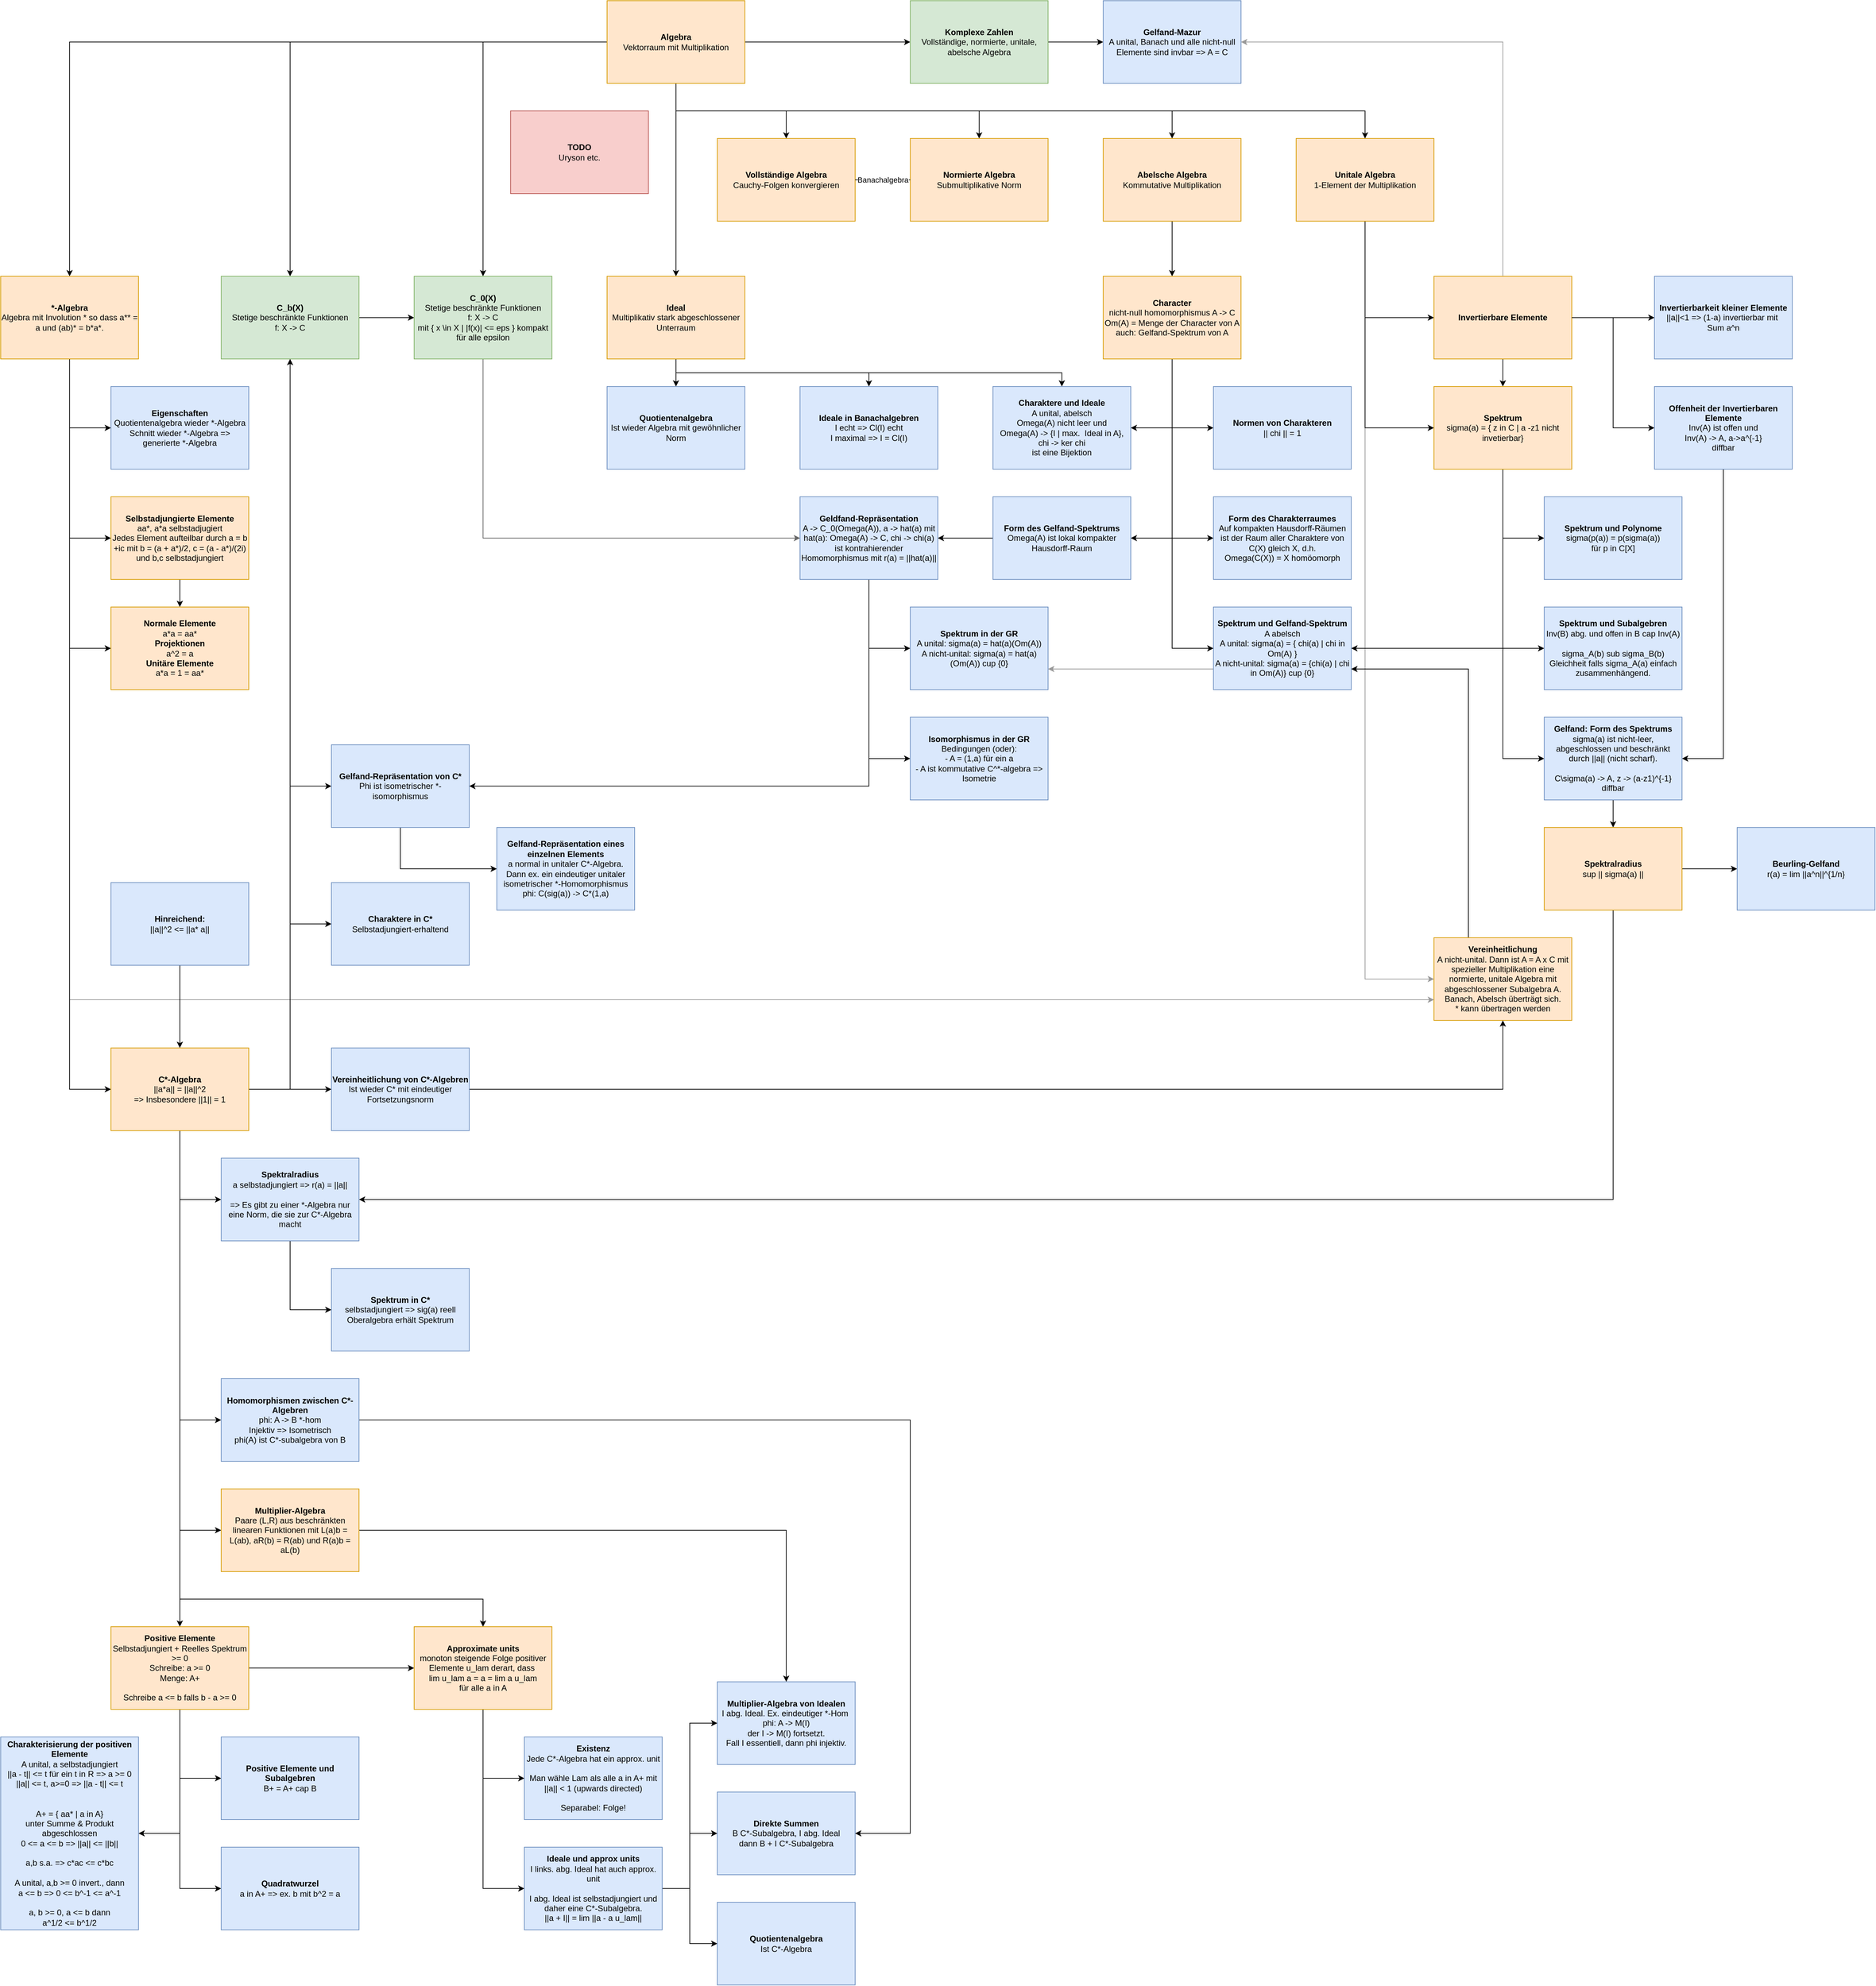 <mxfile>
    <diagram name="Page-1" id="dF9zNiTmWV5NtSTJ6i_N">
        <mxGraphModel dx="2807" dy="1353" grid="1" gridSize="10" guides="1" tooltips="1" connect="1" arrows="1" fold="1" page="1" pageScale="1" pageWidth="827" pageHeight="1169" math="0" shadow="0">
            <root>
                <mxCell id="0"/>
                <mxCell id="1" parent="0"/>
                <mxCell id="5iDYhahTG-n2GmT-U_uV-81" style="edgeStyle=orthogonalEdgeStyle;rounded=0;orthogonalLoop=1;jettySize=auto;html=1;exitX=0.5;exitY=1;exitDx=0;exitDy=0;entryX=0;entryY=0.5;entryDx=0;entryDy=0;strokeColor=#999999;" parent="1" source="5iDYhahTG-n2GmT-U_uV-4" target="5iDYhahTG-n2GmT-U_uV-80" edge="1">
                    <mxGeometry relative="1" as="geometry"/>
                </mxCell>
                <mxCell id="5iDYhahTG-n2GmT-U_uV-39" style="edgeStyle=orthogonalEdgeStyle;rounded=0;orthogonalLoop=1;jettySize=auto;html=1;exitX=0.5;exitY=0;exitDx=0;exitDy=0;entryX=1;entryY=0.5;entryDx=0;entryDy=0;strokeColor=#999999;" parent="1" source="5iDYhahTG-n2GmT-U_uV-19" target="5iDYhahTG-n2GmT-U_uV-37" edge="1">
                    <mxGeometry relative="1" as="geometry"/>
                </mxCell>
                <mxCell id="5iDYhahTG-n2GmT-U_uV-7" style="edgeStyle=orthogonalEdgeStyle;rounded=0;orthogonalLoop=1;jettySize=auto;html=1;exitX=0.5;exitY=1;exitDx=0;exitDy=0;entryX=0.5;entryY=0;entryDx=0;entryDy=0;" parent="1" source="5iDYhahTG-n2GmT-U_uV-2" target="5iDYhahTG-n2GmT-U_uV-6" edge="1">
                    <mxGeometry relative="1" as="geometry"/>
                </mxCell>
                <mxCell id="5iDYhahTG-n2GmT-U_uV-8" style="edgeStyle=orthogonalEdgeStyle;rounded=0;orthogonalLoop=1;jettySize=auto;html=1;exitX=0.5;exitY=1;exitDx=0;exitDy=0;entryX=0.5;entryY=0;entryDx=0;entryDy=0;" parent="1" source="5iDYhahTG-n2GmT-U_uV-2" target="5iDYhahTG-n2GmT-U_uV-3" edge="1">
                    <mxGeometry relative="1" as="geometry"/>
                </mxCell>
                <mxCell id="5iDYhahTG-n2GmT-U_uV-9" style="edgeStyle=orthogonalEdgeStyle;rounded=0;orthogonalLoop=1;jettySize=auto;html=1;exitX=0.5;exitY=1;exitDx=0;exitDy=0;entryX=0.5;entryY=0;entryDx=0;entryDy=0;" parent="1" source="5iDYhahTG-n2GmT-U_uV-2" target="5iDYhahTG-n2GmT-U_uV-4" edge="1">
                    <mxGeometry relative="1" as="geometry"/>
                </mxCell>
                <mxCell id="5iDYhahTG-n2GmT-U_uV-10" style="edgeStyle=orthogonalEdgeStyle;rounded=0;orthogonalLoop=1;jettySize=auto;html=1;exitX=0.5;exitY=1;exitDx=0;exitDy=0;entryX=0.5;entryY=0;entryDx=0;entryDy=0;" parent="1" source="5iDYhahTG-n2GmT-U_uV-2" target="5iDYhahTG-n2GmT-U_uV-5" edge="1">
                    <mxGeometry relative="1" as="geometry"/>
                </mxCell>
                <mxCell id="5iDYhahTG-n2GmT-U_uV-16" style="edgeStyle=orthogonalEdgeStyle;rounded=0;orthogonalLoop=1;jettySize=auto;html=1;exitX=0.5;exitY=1;exitDx=0;exitDy=0;entryX=0.5;entryY=0;entryDx=0;entryDy=0;" parent="1" source="5iDYhahTG-n2GmT-U_uV-2" target="5iDYhahTG-n2GmT-U_uV-15" edge="1">
                    <mxGeometry relative="1" as="geometry"/>
                </mxCell>
                <mxCell id="5iDYhahTG-n2GmT-U_uV-36" style="edgeStyle=orthogonalEdgeStyle;rounded=0;orthogonalLoop=1;jettySize=auto;html=1;exitX=1;exitY=0.5;exitDx=0;exitDy=0;entryX=0;entryY=0.5;entryDx=0;entryDy=0;" parent="1" source="5iDYhahTG-n2GmT-U_uV-2" target="5iDYhahTG-n2GmT-U_uV-35" edge="1">
                    <mxGeometry relative="1" as="geometry"/>
                </mxCell>
                <mxCell id="5iDYhahTG-n2GmT-U_uV-46" style="edgeStyle=orthogonalEdgeStyle;rounded=0;orthogonalLoop=1;jettySize=auto;html=1;exitX=0;exitY=0.5;exitDx=0;exitDy=0;entryX=0.5;entryY=0;entryDx=0;entryDy=0;" parent="1" source="5iDYhahTG-n2GmT-U_uV-2" target="5iDYhahTG-n2GmT-U_uV-49" edge="1">
                    <mxGeometry relative="1" as="geometry">
                        <mxPoint x="-100" y="520" as="targetPoint"/>
                    </mxGeometry>
                </mxCell>
                <mxCell id="5iDYhahTG-n2GmT-U_uV-48" style="edgeStyle=orthogonalEdgeStyle;rounded=0;orthogonalLoop=1;jettySize=auto;html=1;exitX=0;exitY=0.5;exitDx=0;exitDy=0;entryX=0.5;entryY=0;entryDx=0;entryDy=0;" parent="1" source="5iDYhahTG-n2GmT-U_uV-2" target="5iDYhahTG-n2GmT-U_uV-47" edge="1">
                    <mxGeometry relative="1" as="geometry"/>
                </mxCell>
                <mxCell id="29DH_wFcI-IRwRgDiUtB-2" style="edgeStyle=orthogonalEdgeStyle;rounded=0;orthogonalLoop=1;jettySize=auto;html=1;exitX=0;exitY=0.5;exitDx=0;exitDy=0;entryX=0.5;entryY=0;entryDx=0;entryDy=0;" parent="1" source="5iDYhahTG-n2GmT-U_uV-2" target="29DH_wFcI-IRwRgDiUtB-1" edge="1">
                    <mxGeometry relative="1" as="geometry"/>
                </mxCell>
                <mxCell id="5iDYhahTG-n2GmT-U_uV-2" value="&lt;b&gt;Algebra&lt;br&gt;&lt;/b&gt;Vektorraum mit Multiplikation" style="rounded=0;whiteSpace=wrap;html=1;fillColor=#ffe6cc;strokeColor=#d79b00;" parent="1" vertex="1">
                    <mxGeometry x="80" y="120" width="200" height="120" as="geometry"/>
                </mxCell>
                <mxCell id="5iDYhahTG-n2GmT-U_uV-3" value="&lt;b&gt;Normierte Algebra&lt;br&gt;&lt;/b&gt;Submultiplikative Norm" style="rounded=0;whiteSpace=wrap;html=1;fillColor=#ffe6cc;strokeColor=#d79b00;" parent="1" vertex="1">
                    <mxGeometry x="520" y="320" width="200" height="120" as="geometry"/>
                </mxCell>
                <mxCell id="5iDYhahTG-n2GmT-U_uV-20" style="edgeStyle=orthogonalEdgeStyle;rounded=0;orthogonalLoop=1;jettySize=auto;html=1;exitX=0.5;exitY=1;exitDx=0;exitDy=0;entryX=0;entryY=0.5;entryDx=0;entryDy=0;" parent="1" source="5iDYhahTG-n2GmT-U_uV-4" target="5iDYhahTG-n2GmT-U_uV-19" edge="1">
                    <mxGeometry relative="1" as="geometry"/>
                </mxCell>
                <mxCell id="5iDYhahTG-n2GmT-U_uV-23" style="edgeStyle=orthogonalEdgeStyle;rounded=0;orthogonalLoop=1;jettySize=auto;html=1;exitX=0.5;exitY=1;exitDx=0;exitDy=0;entryX=0;entryY=0.5;entryDx=0;entryDy=0;" parent="1" source="5iDYhahTG-n2GmT-U_uV-4" target="5iDYhahTG-n2GmT-U_uV-21" edge="1">
                    <mxGeometry relative="1" as="geometry"/>
                </mxCell>
                <mxCell id="5iDYhahTG-n2GmT-U_uV-4" value="&lt;b&gt;Unitale Algebra&lt;br&gt;&lt;/b&gt;1-Element der Multiplikation" style="rounded=0;whiteSpace=wrap;html=1;fillColor=#ffe6cc;strokeColor=#d79b00;" parent="1" vertex="1">
                    <mxGeometry x="1080" y="320" width="200" height="120" as="geometry"/>
                </mxCell>
                <mxCell id="5iDYhahTG-n2GmT-U_uV-55" style="edgeStyle=orthogonalEdgeStyle;rounded=0;orthogonalLoop=1;jettySize=auto;html=1;exitX=0.5;exitY=1;exitDx=0;exitDy=0;entryX=0.5;entryY=0;entryDx=0;entryDy=0;" parent="1" source="5iDYhahTG-n2GmT-U_uV-5" target="5iDYhahTG-n2GmT-U_uV-54" edge="1">
                    <mxGeometry relative="1" as="geometry"/>
                </mxCell>
                <mxCell id="5iDYhahTG-n2GmT-U_uV-5" value="&lt;b&gt;Abelsche Algebra&lt;br&gt;&lt;/b&gt;Kommutative Multiplikation" style="rounded=0;whiteSpace=wrap;html=1;fillColor=#ffe6cc;strokeColor=#d79b00;" parent="1" vertex="1">
                    <mxGeometry x="800" y="320" width="200" height="120" as="geometry"/>
                </mxCell>
                <mxCell id="5iDYhahTG-n2GmT-U_uV-6" value="&lt;b&gt;Vollständige Algebra&lt;br&gt;&lt;/b&gt;Cauchy-Folgen konvergieren" style="rounded=0;whiteSpace=wrap;html=1;fillColor=#ffe6cc;strokeColor=#d79b00;" parent="1" vertex="1">
                    <mxGeometry x="240" y="320" width="200" height="120" as="geometry"/>
                </mxCell>
                <mxCell id="5iDYhahTG-n2GmT-U_uV-12" value="" style="endArrow=none;html=1;rounded=0;exitX=1;exitY=0.5;exitDx=0;exitDy=0;entryX=0;entryY=0.5;entryDx=0;entryDy=0;" parent="1" source="5iDYhahTG-n2GmT-U_uV-6" target="5iDYhahTG-n2GmT-U_uV-3" edge="1">
                    <mxGeometry width="50" height="50" relative="1" as="geometry">
                        <mxPoint x="480" y="400" as="sourcePoint"/>
                        <mxPoint x="530" y="350" as="targetPoint"/>
                    </mxGeometry>
                </mxCell>
                <mxCell id="5iDYhahTG-n2GmT-U_uV-13" value="Banachalgebra" style="edgeLabel;html=1;align=center;verticalAlign=middle;resizable=0;points=[];" parent="5iDYhahTG-n2GmT-U_uV-12" vertex="1" connectable="0">
                    <mxGeometry x="0.35" y="-1" relative="1" as="geometry">
                        <mxPoint x="-14" y="-1" as="offset"/>
                    </mxGeometry>
                </mxCell>
                <mxCell id="5iDYhahTG-n2GmT-U_uV-87" style="edgeStyle=orthogonalEdgeStyle;rounded=0;orthogonalLoop=1;jettySize=auto;html=1;exitX=0.5;exitY=1;exitDx=0;exitDy=0;entryX=0.5;entryY=0;entryDx=0;entryDy=0;" parent="1" source="5iDYhahTG-n2GmT-U_uV-15" target="5iDYhahTG-n2GmT-U_uV-17" edge="1">
                    <mxGeometry relative="1" as="geometry"/>
                </mxCell>
                <mxCell id="5iDYhahTG-n2GmT-U_uV-88" style="edgeStyle=orthogonalEdgeStyle;rounded=0;orthogonalLoop=1;jettySize=auto;html=1;exitX=0.5;exitY=1;exitDx=0;exitDy=0;entryX=0.5;entryY=0;entryDx=0;entryDy=0;" parent="1" source="5iDYhahTG-n2GmT-U_uV-15" target="5iDYhahTG-n2GmT-U_uV-51" edge="1">
                    <mxGeometry relative="1" as="geometry"/>
                </mxCell>
                <mxCell id="5iDYhahTG-n2GmT-U_uV-89" style="edgeStyle=orthogonalEdgeStyle;rounded=0;orthogonalLoop=1;jettySize=auto;html=1;exitX=0.5;exitY=1;exitDx=0;exitDy=0;entryX=0.5;entryY=0;entryDx=0;entryDy=0;" parent="1" source="5iDYhahTG-n2GmT-U_uV-15" target="5iDYhahTG-n2GmT-U_uV-58" edge="1">
                    <mxGeometry relative="1" as="geometry"/>
                </mxCell>
                <mxCell id="5iDYhahTG-n2GmT-U_uV-15" value="&lt;b&gt;Ideal&lt;br&gt;&lt;/b&gt;Multiplikativ stark abgeschlossener Unterraum" style="rounded=0;whiteSpace=wrap;html=1;fillColor=#ffe6cc;strokeColor=#d79b00;" parent="1" vertex="1">
                    <mxGeometry x="80" y="520" width="200" height="120" as="geometry"/>
                </mxCell>
                <mxCell id="5iDYhahTG-n2GmT-U_uV-17" value="&lt;b&gt;Quotientenalgebra&lt;br&gt;&lt;/b&gt;Ist wieder Algebra mit gewöhnlicher Norm" style="rounded=0;whiteSpace=wrap;html=1;fillColor=#dae8fc;strokeColor=#6c8ebf;" parent="1" vertex="1">
                    <mxGeometry x="80" y="680" width="200" height="120" as="geometry"/>
                </mxCell>
                <mxCell id="5iDYhahTG-n2GmT-U_uV-22" style="edgeStyle=orthogonalEdgeStyle;rounded=0;orthogonalLoop=1;jettySize=auto;html=1;exitX=0.5;exitY=1;exitDx=0;exitDy=0;entryX=0.5;entryY=0;entryDx=0;entryDy=0;" parent="1" source="5iDYhahTG-n2GmT-U_uV-19" target="5iDYhahTG-n2GmT-U_uV-21" edge="1">
                    <mxGeometry relative="1" as="geometry"/>
                </mxCell>
                <mxCell id="5iDYhahTG-n2GmT-U_uV-19" value="&lt;b&gt;Invertierbare Elemente&lt;/b&gt;" style="rounded=0;whiteSpace=wrap;html=1;fillColor=#ffe6cc;strokeColor=#d79b00;" parent="1" vertex="1">
                    <mxGeometry x="1280" y="520" width="200" height="120" as="geometry"/>
                </mxCell>
                <mxCell id="5iDYhahTG-n2GmT-U_uV-25" style="edgeStyle=orthogonalEdgeStyle;rounded=0;orthogonalLoop=1;jettySize=auto;html=1;exitX=0.5;exitY=1;exitDx=0;exitDy=0;entryX=0;entryY=0.5;entryDx=0;entryDy=0;" parent="1" source="5iDYhahTG-n2GmT-U_uV-21" target="5iDYhahTG-n2GmT-U_uV-24" edge="1">
                    <mxGeometry relative="1" as="geometry"/>
                </mxCell>
                <mxCell id="5iDYhahTG-n2GmT-U_uV-27" style="edgeStyle=orthogonalEdgeStyle;rounded=0;orthogonalLoop=1;jettySize=auto;html=1;exitX=1;exitY=0.5;exitDx=0;exitDy=0;entryX=0;entryY=0.5;entryDx=0;entryDy=0;" parent="1" source="5iDYhahTG-n2GmT-U_uV-19" target="5iDYhahTG-n2GmT-U_uV-26" edge="1">
                    <mxGeometry relative="1" as="geometry"/>
                </mxCell>
                <mxCell id="5iDYhahTG-n2GmT-U_uV-29" style="edgeStyle=orthogonalEdgeStyle;rounded=0;orthogonalLoop=1;jettySize=auto;html=1;exitX=1;exitY=0.5;exitDx=0;exitDy=0;entryX=0;entryY=0.5;entryDx=0;entryDy=0;" parent="1" source="5iDYhahTG-n2GmT-U_uV-19" target="5iDYhahTG-n2GmT-U_uV-28" edge="1">
                    <mxGeometry relative="1" as="geometry"/>
                </mxCell>
                <mxCell id="5iDYhahTG-n2GmT-U_uV-31" style="edgeStyle=orthogonalEdgeStyle;rounded=0;orthogonalLoop=1;jettySize=auto;html=1;exitX=0.5;exitY=1;exitDx=0;exitDy=0;entryX=0;entryY=0.5;entryDx=0;entryDy=0;" parent="1" source="5iDYhahTG-n2GmT-U_uV-21" target="5iDYhahTG-n2GmT-U_uV-30" edge="1">
                    <mxGeometry relative="1" as="geometry"/>
                </mxCell>
                <mxCell id="5iDYhahTG-n2GmT-U_uV-43" style="edgeStyle=orthogonalEdgeStyle;rounded=0;orthogonalLoop=1;jettySize=auto;html=1;exitX=0.5;exitY=1;exitDx=0;exitDy=0;entryX=0;entryY=0.5;entryDx=0;entryDy=0;" parent="1" source="5iDYhahTG-n2GmT-U_uV-21" target="5iDYhahTG-n2GmT-U_uV-42" edge="1">
                    <mxGeometry relative="1" as="geometry"/>
                </mxCell>
                <mxCell id="5iDYhahTG-n2GmT-U_uV-77" style="edgeStyle=orthogonalEdgeStyle;rounded=0;orthogonalLoop=1;jettySize=auto;html=1;exitX=0.5;exitY=1;exitDx=0;exitDy=0;entryX=1;entryY=0.5;entryDx=0;entryDy=0;" parent="1" source="5iDYhahTG-n2GmT-U_uV-21" target="5iDYhahTG-n2GmT-U_uV-65" edge="1">
                    <mxGeometry relative="1" as="geometry"/>
                </mxCell>
                <mxCell id="5iDYhahTG-n2GmT-U_uV-21" value="&lt;b&gt;Spektrum&lt;br&gt;&lt;/b&gt;sigma(a) = { z in C | a -z1 nicht invetierbar}" style="rounded=0;whiteSpace=wrap;html=1;fillColor=#ffe6cc;strokeColor=#d79b00;" parent="1" vertex="1">
                    <mxGeometry x="1280" y="680" width="200" height="120" as="geometry"/>
                </mxCell>
                <mxCell id="5iDYhahTG-n2GmT-U_uV-24" value="&lt;b&gt;Spektrum und Polynome&lt;br&gt;&lt;/b&gt;sigma(p(a)) = p(sigma(a))&lt;br&gt;für p in C[X]" style="rounded=0;whiteSpace=wrap;html=1;fillColor=#dae8fc;strokeColor=#6c8ebf;" parent="1" vertex="1">
                    <mxGeometry x="1440" y="840" width="200" height="120" as="geometry"/>
                </mxCell>
                <mxCell id="5iDYhahTG-n2GmT-U_uV-26" value="&lt;b&gt;Invertierbarkeit kleiner Elemente&lt;br&gt;&lt;/b&gt;||a||&amp;lt;1 =&amp;gt; (1-a) invertierbar mit&amp;nbsp;&lt;br&gt;Sum a^n" style="rounded=0;whiteSpace=wrap;html=1;fillColor=#dae8fc;strokeColor=#6c8ebf;" parent="1" vertex="1">
                    <mxGeometry x="1600" y="520" width="200" height="120" as="geometry"/>
                </mxCell>
                <mxCell id="5iDYhahTG-n2GmT-U_uV-32" style="edgeStyle=orthogonalEdgeStyle;rounded=0;orthogonalLoop=1;jettySize=auto;html=1;exitX=0.5;exitY=1;exitDx=0;exitDy=0;entryX=1;entryY=0.5;entryDx=0;entryDy=0;" parent="1" source="5iDYhahTG-n2GmT-U_uV-28" target="5iDYhahTG-n2GmT-U_uV-30" edge="1">
                    <mxGeometry relative="1" as="geometry"/>
                </mxCell>
                <mxCell id="5iDYhahTG-n2GmT-U_uV-28" value="&lt;b&gt;Offenheit der Invertierbaren Elemente&lt;br&gt;&lt;/b&gt;Inv(A) ist offen und &lt;br&gt;Inv(A) -&amp;gt; A, a-&amp;gt;a^{-1}&lt;br&gt;diffbar" style="rounded=0;whiteSpace=wrap;html=1;fillColor=#dae8fc;strokeColor=#6c8ebf;" parent="1" vertex="1">
                    <mxGeometry x="1600" y="680" width="200" height="120" as="geometry"/>
                </mxCell>
                <mxCell id="5iDYhahTG-n2GmT-U_uV-34" style="edgeStyle=orthogonalEdgeStyle;rounded=0;orthogonalLoop=1;jettySize=auto;html=1;exitX=0.5;exitY=1;exitDx=0;exitDy=0;entryX=0.5;entryY=0;entryDx=0;entryDy=0;" parent="1" source="5iDYhahTG-n2GmT-U_uV-30" target="5iDYhahTG-n2GmT-U_uV-33" edge="1">
                    <mxGeometry relative="1" as="geometry"/>
                </mxCell>
                <mxCell id="5iDYhahTG-n2GmT-U_uV-30" value="&lt;b&gt;Gelfand: Form des Spektrums&lt;br&gt;&lt;/b&gt;sigma(a) ist nicht-leer, abgeschlossen und beschränkt durch ||a|| (nicht scharf).&lt;br&gt;&lt;br&gt;C\sigma(a) -&amp;gt; A, z -&amp;gt; (a-z1)^{-1} diffbar" style="rounded=0;whiteSpace=wrap;html=1;fillColor=#dae8fc;strokeColor=#6c8ebf;" parent="1" vertex="1">
                    <mxGeometry x="1440" y="1160" width="200" height="120" as="geometry"/>
                </mxCell>
                <mxCell id="5iDYhahTG-n2GmT-U_uV-79" style="edgeStyle=orthogonalEdgeStyle;rounded=0;orthogonalLoop=1;jettySize=auto;html=1;exitX=1;exitY=0.5;exitDx=0;exitDy=0;entryX=0;entryY=0.5;entryDx=0;entryDy=0;" parent="1" source="5iDYhahTG-n2GmT-U_uV-33" target="5iDYhahTG-n2GmT-U_uV-40" edge="1">
                    <mxGeometry relative="1" as="geometry"/>
                </mxCell>
                <mxCell id="29DH_wFcI-IRwRgDiUtB-14" style="edgeStyle=orthogonalEdgeStyle;rounded=0;orthogonalLoop=1;jettySize=auto;html=1;exitX=0.5;exitY=1;exitDx=0;exitDy=0;entryX=1;entryY=0.5;entryDx=0;entryDy=0;" parent="1" source="5iDYhahTG-n2GmT-U_uV-33" target="29DH_wFcI-IRwRgDiUtB-15" edge="1">
                    <mxGeometry relative="1" as="geometry">
                        <mxPoint x="-160" y="1400" as="targetPoint"/>
                    </mxGeometry>
                </mxCell>
                <mxCell id="5iDYhahTG-n2GmT-U_uV-33" value="&lt;b&gt;Spektralradius&lt;br&gt;&lt;/b&gt;sup || sigma(a) ||" style="rounded=0;whiteSpace=wrap;html=1;fillColor=#ffe6cc;strokeColor=#d79b00;" parent="1" vertex="1">
                    <mxGeometry x="1440" y="1320" width="200" height="120" as="geometry"/>
                </mxCell>
                <mxCell id="5iDYhahTG-n2GmT-U_uV-38" style="edgeStyle=orthogonalEdgeStyle;rounded=0;orthogonalLoop=1;jettySize=auto;html=1;exitX=1;exitY=0.5;exitDx=0;exitDy=0;entryX=0;entryY=0.5;entryDx=0;entryDy=0;" parent="1" source="5iDYhahTG-n2GmT-U_uV-35" target="5iDYhahTG-n2GmT-U_uV-37" edge="1">
                    <mxGeometry relative="1" as="geometry"/>
                </mxCell>
                <mxCell id="5iDYhahTG-n2GmT-U_uV-35" value="&lt;b&gt;Komplexe Zahlen&lt;br&gt;&lt;/b&gt;Vollständige, normierte, unitale, abelsche Algebra" style="rounded=0;whiteSpace=wrap;html=1;fillColor=#d5e8d4;strokeColor=#82b366;" parent="1" vertex="1">
                    <mxGeometry x="520" y="120" width="200" height="120" as="geometry"/>
                </mxCell>
                <mxCell id="5iDYhahTG-n2GmT-U_uV-37" value="&lt;b&gt;Gelfand-Mazur&lt;br&gt;&lt;/b&gt;A unital, Banach und alle nicht-null Elemente sind invbar =&amp;gt; A = C" style="rounded=0;whiteSpace=wrap;html=1;fillColor=#dae8fc;strokeColor=#6c8ebf;" parent="1" vertex="1">
                    <mxGeometry x="800" y="120" width="200" height="120" as="geometry"/>
                </mxCell>
                <mxCell id="5iDYhahTG-n2GmT-U_uV-40" value="&lt;b&gt;Beurling-Gelfand&lt;br&gt;&lt;/b&gt;r(a) = lim ||a^n||^{1/n}" style="rounded=0;whiteSpace=wrap;html=1;fillColor=#dae8fc;strokeColor=#6c8ebf;" parent="1" vertex="1">
                    <mxGeometry x="1720" y="1320" width="200" height="120" as="geometry"/>
                </mxCell>
                <mxCell id="5iDYhahTG-n2GmT-U_uV-42" value="&lt;b&gt;Spektrum und Subalgebren&lt;br&gt;&lt;/b&gt;Inv(B) abg. und offen in B cap Inv(A)&lt;br&gt;&lt;br&gt;sigma_A(b) sub sigma_B(b)&lt;br&gt;Gleichheit falls sigma_A(a) einfach zusammenhängend." style="rounded=0;whiteSpace=wrap;html=1;fillColor=#dae8fc;strokeColor=#6c8ebf;" parent="1" vertex="1">
                    <mxGeometry x="1440" y="1000" width="200" height="120" as="geometry"/>
                </mxCell>
                <mxCell id="5iDYhahTG-n2GmT-U_uV-44" value="&lt;b&gt;TODO&lt;br&gt;&lt;/b&gt;Uryson etc." style="rounded=0;whiteSpace=wrap;html=1;fillColor=#f8cecc;strokeColor=#b85450;" parent="1" vertex="1">
                    <mxGeometry x="-60" y="280" width="200" height="120" as="geometry"/>
                </mxCell>
                <mxCell id="5iDYhahTG-n2GmT-U_uV-50" style="edgeStyle=orthogonalEdgeStyle;rounded=0;orthogonalLoop=1;jettySize=auto;html=1;exitX=1;exitY=0.5;exitDx=0;exitDy=0;entryX=0;entryY=0.5;entryDx=0;entryDy=0;" parent="1" source="5iDYhahTG-n2GmT-U_uV-47" target="5iDYhahTG-n2GmT-U_uV-49" edge="1">
                    <mxGeometry relative="1" as="geometry"/>
                </mxCell>
                <mxCell id="5iDYhahTG-n2GmT-U_uV-47" value="&lt;b&gt;C_b(X)&lt;br&gt;&lt;/b&gt;Stetige beschränkte Funktionen&lt;br&gt;f: X -&amp;gt; C" style="rounded=0;whiteSpace=wrap;html=1;fillColor=#d5e8d4;strokeColor=#82b366;" parent="1" vertex="1">
                    <mxGeometry x="-480" y="520" width="200" height="120" as="geometry"/>
                </mxCell>
                <mxCell id="5iDYhahTG-n2GmT-U_uV-91" style="edgeStyle=orthogonalEdgeStyle;rounded=0;orthogonalLoop=1;jettySize=auto;html=1;exitX=0.5;exitY=1;exitDx=0;exitDy=0;entryX=0;entryY=0.5;entryDx=0;entryDy=0;fillColor=#f5f5f5;strokeColor=#666666;" parent="1" source="5iDYhahTG-n2GmT-U_uV-49" target="5iDYhahTG-n2GmT-U_uV-85" edge="1">
                    <mxGeometry relative="1" as="geometry"/>
                </mxCell>
                <mxCell id="5iDYhahTG-n2GmT-U_uV-49" value="&lt;b&gt;C_0(X)&lt;br&gt;&lt;/b&gt;Stetige beschränkte Funktionen&lt;br&gt;f: X -&amp;gt; C&lt;br&gt;mit { x \in X | |f(x)| &amp;lt;= eps } kompakt für alle epsilon" style="rounded=0;whiteSpace=wrap;html=1;fillColor=#d5e8d4;strokeColor=#82b366;" parent="1" vertex="1">
                    <mxGeometry x="-200" y="520" width="200" height="120" as="geometry"/>
                </mxCell>
                <mxCell id="5iDYhahTG-n2GmT-U_uV-51" value="&lt;b&gt;Ideale in Banachalgebren&lt;br&gt;&lt;/b&gt;I echt =&amp;gt; Cl(I) echt&lt;br&gt;I maximal =&amp;gt; I = Cl(I)" style="rounded=0;whiteSpace=wrap;html=1;fillColor=#dae8fc;strokeColor=#6c8ebf;" parent="1" vertex="1">
                    <mxGeometry x="360" y="680" width="200" height="120" as="geometry"/>
                </mxCell>
                <mxCell id="5iDYhahTG-n2GmT-U_uV-60" style="edgeStyle=orthogonalEdgeStyle;rounded=0;orthogonalLoop=1;jettySize=auto;html=1;exitX=0.5;exitY=1;exitDx=0;exitDy=0;entryX=0;entryY=0.5;entryDx=0;entryDy=0;" parent="1" source="5iDYhahTG-n2GmT-U_uV-54" target="5iDYhahTG-n2GmT-U_uV-59" edge="1">
                    <mxGeometry relative="1" as="geometry"/>
                </mxCell>
                <mxCell id="5iDYhahTG-n2GmT-U_uV-64" style="edgeStyle=orthogonalEdgeStyle;rounded=0;orthogonalLoop=1;jettySize=auto;html=1;exitX=0.5;exitY=1;exitDx=0;exitDy=0;entryX=1;entryY=0.5;entryDx=0;entryDy=0;" parent="1" source="5iDYhahTG-n2GmT-U_uV-54" target="5iDYhahTG-n2GmT-U_uV-58" edge="1">
                    <mxGeometry relative="1" as="geometry"/>
                </mxCell>
                <mxCell id="5iDYhahTG-n2GmT-U_uV-66" style="edgeStyle=orthogonalEdgeStyle;rounded=0;orthogonalLoop=1;jettySize=auto;html=1;exitX=0.5;exitY=1;exitDx=0;exitDy=0;entryX=0;entryY=0.5;entryDx=0;entryDy=0;" parent="1" source="5iDYhahTG-n2GmT-U_uV-54" target="5iDYhahTG-n2GmT-U_uV-65" edge="1">
                    <mxGeometry relative="1" as="geometry"/>
                </mxCell>
                <mxCell id="5iDYhahTG-n2GmT-U_uV-86" style="edgeStyle=orthogonalEdgeStyle;rounded=0;orthogonalLoop=1;jettySize=auto;html=1;exitX=0.5;exitY=1;exitDx=0;exitDy=0;entryX=1;entryY=0.5;entryDx=0;entryDy=0;" parent="1" source="5iDYhahTG-n2GmT-U_uV-54" target="5iDYhahTG-n2GmT-U_uV-83" edge="1">
                    <mxGeometry relative="1" as="geometry"/>
                </mxCell>
                <mxCell id="19" style="edgeStyle=orthogonalEdgeStyle;rounded=0;html=1;exitX=0.5;exitY=1;exitDx=0;exitDy=0;entryX=0;entryY=0.5;entryDx=0;entryDy=0;elbow=vertical;" edge="1" parent="1" source="5iDYhahTG-n2GmT-U_uV-54" target="18">
                    <mxGeometry relative="1" as="geometry"/>
                </mxCell>
                <mxCell id="5iDYhahTG-n2GmT-U_uV-54" value="&lt;b&gt;Character&lt;br&gt;&lt;/b&gt;nicht-null homomorphismus A -&amp;gt; C&lt;br&gt;Om(A) = Menge der Character von A&lt;br&gt;auch: Gelfand-Spektrum von A" style="rounded=0;whiteSpace=wrap;html=1;fillColor=#ffe6cc;strokeColor=#d79b00;" parent="1" vertex="1">
                    <mxGeometry x="800" y="520" width="200" height="120" as="geometry"/>
                </mxCell>
                <mxCell id="5iDYhahTG-n2GmT-U_uV-58" value="&lt;b&gt;Charaktere und Ideale&lt;br&gt;&lt;/b&gt;A unital, abelsch&lt;br&gt;Omega(A) nicht leer und&lt;br&gt;Omega(A) -&amp;gt; {I | max.&amp;nbsp; Ideal in A}, chi -&amp;gt; ker chi&lt;br&gt;ist eine Bijektion" style="rounded=0;whiteSpace=wrap;html=1;fillColor=#dae8fc;strokeColor=#6c8ebf;" parent="1" vertex="1">
                    <mxGeometry x="640" y="680" width="200" height="120" as="geometry"/>
                </mxCell>
                <mxCell id="5iDYhahTG-n2GmT-U_uV-59" value="&lt;b&gt;Normen von Charakteren&lt;br&gt;&lt;/b&gt;|| chi || = 1" style="rounded=0;whiteSpace=wrap;html=1;fillColor=#dae8fc;strokeColor=#6c8ebf;" parent="1" vertex="1">
                    <mxGeometry x="960" y="680" width="200" height="120" as="geometry"/>
                </mxCell>
                <mxCell id="5iDYhahTG-n2GmT-U_uV-94" style="edgeStyle=orthogonalEdgeStyle;rounded=0;orthogonalLoop=1;jettySize=auto;html=1;exitX=0;exitY=0.75;exitDx=0;exitDy=0;entryX=1;entryY=0.75;entryDx=0;entryDy=0;strokeColor=#999999;" parent="1" source="5iDYhahTG-n2GmT-U_uV-65" target="5iDYhahTG-n2GmT-U_uV-92" edge="1">
                    <mxGeometry relative="1" as="geometry"/>
                </mxCell>
                <mxCell id="5iDYhahTG-n2GmT-U_uV-65" value="&lt;b&gt;Spektrum und Gelfand-Spektrum&lt;br&gt;&lt;/b&gt;A abelsch&lt;br&gt;A unital: sigma(a) = { chi(a) | chi in Om(A) }&lt;br&gt;A nicht-unital: sigma(a) = {chi(a) | chi in Om(A)} cup {0}" style="rounded=0;whiteSpace=wrap;html=1;fillColor=#dae8fc;strokeColor=#6c8ebf;" parent="1" vertex="1">
                    <mxGeometry x="960" y="1000" width="200" height="120" as="geometry"/>
                </mxCell>
                <mxCell id="5iDYhahTG-n2GmT-U_uV-82" style="edgeStyle=orthogonalEdgeStyle;rounded=0;orthogonalLoop=1;jettySize=auto;html=1;exitX=0.25;exitY=0;exitDx=0;exitDy=0;entryX=1;entryY=0.75;entryDx=0;entryDy=0;" parent="1" source="5iDYhahTG-n2GmT-U_uV-80" target="5iDYhahTG-n2GmT-U_uV-65" edge="1">
                    <mxGeometry relative="1" as="geometry"/>
                </mxCell>
                <mxCell id="5iDYhahTG-n2GmT-U_uV-80" value="&lt;b&gt;Vereinheitlichung&lt;br&gt;&lt;/b&gt;A nicht-unital. Dann ist A = A x C mit spezieller Multiplikation eine normierte, unitale Algebra mit abgeschlossener Subalgebra A.&lt;br&gt;Banach, Abelsch überträgt sich.&lt;br&gt;* kann übertragen werden" style="rounded=0;whiteSpace=wrap;html=1;fillColor=#ffe6cc;strokeColor=#d79b00;" parent="1" vertex="1">
                    <mxGeometry x="1280" y="1480" width="200" height="120" as="geometry"/>
                </mxCell>
                <mxCell id="5iDYhahTG-n2GmT-U_uV-90" style="edgeStyle=orthogonalEdgeStyle;rounded=0;orthogonalLoop=1;jettySize=auto;html=1;exitX=0;exitY=0.5;exitDx=0;exitDy=0;entryX=1;entryY=0.5;entryDx=0;entryDy=0;" parent="1" source="5iDYhahTG-n2GmT-U_uV-83" target="5iDYhahTG-n2GmT-U_uV-85" edge="1">
                    <mxGeometry relative="1" as="geometry"/>
                </mxCell>
                <mxCell id="5iDYhahTG-n2GmT-U_uV-83" value="&lt;b&gt;Form des Gelfand-Spektrums&lt;br&gt;&lt;/b&gt;Omega(A) ist lokal kompakter Hausdorff-Raum" style="rounded=0;whiteSpace=wrap;html=1;fillColor=#dae8fc;strokeColor=#6c8ebf;" parent="1" vertex="1">
                    <mxGeometry x="640" y="840" width="200" height="120" as="geometry"/>
                </mxCell>
                <mxCell id="5iDYhahTG-n2GmT-U_uV-93" style="edgeStyle=orthogonalEdgeStyle;rounded=0;orthogonalLoop=1;jettySize=auto;html=1;exitX=0.5;exitY=1;exitDx=0;exitDy=0;entryX=0;entryY=0.5;entryDx=0;entryDy=0;" parent="1" source="5iDYhahTG-n2GmT-U_uV-85" target="5iDYhahTG-n2GmT-U_uV-92" edge="1">
                    <mxGeometry relative="1" as="geometry"/>
                </mxCell>
                <mxCell id="5iDYhahTG-n2GmT-U_uV-96" style="edgeStyle=orthogonalEdgeStyle;rounded=0;orthogonalLoop=1;jettySize=auto;html=1;exitX=0.5;exitY=1;exitDx=0;exitDy=0;entryX=0;entryY=0.5;entryDx=0;entryDy=0;" parent="1" source="5iDYhahTG-n2GmT-U_uV-85" target="5iDYhahTG-n2GmT-U_uV-95" edge="1">
                    <mxGeometry relative="1" as="geometry"/>
                </mxCell>
                <mxCell id="15" style="edgeStyle=orthogonalEdgeStyle;rounded=0;html=1;exitX=0.5;exitY=1;exitDx=0;exitDy=0;entryX=1;entryY=0.5;entryDx=0;entryDy=0;elbow=vertical;" edge="1" parent="1" source="5iDYhahTG-n2GmT-U_uV-85" target="13">
                    <mxGeometry relative="1" as="geometry"/>
                </mxCell>
                <mxCell id="5iDYhahTG-n2GmT-U_uV-85" value="&lt;b&gt;Geldfand-Repräsentation&lt;br&gt;&lt;/b&gt;A -&amp;gt; C_0(Omega(A)), a -&amp;gt; hat(a) mit&lt;br&gt;hat(a): Omega(A) -&amp;gt; C, chi -&amp;gt; chi(a)&lt;br&gt;ist kontrahierender Homomorphismus mit r(a) = ||hat(a)||" style="rounded=0;whiteSpace=wrap;html=1;fillColor=#dae8fc;strokeColor=#6c8ebf;" parent="1" vertex="1">
                    <mxGeometry x="360" y="840" width="200" height="120" as="geometry"/>
                </mxCell>
                <mxCell id="5iDYhahTG-n2GmT-U_uV-92" value="&lt;b&gt;Spektrum in der GR&lt;br&gt;&lt;/b&gt;A unital: sigma(a) = hat(a)(Om(A))&lt;br&gt;A nicht-unital: sigma(a) = hat(a)(Om(A)) cup {0}" style="rounded=0;whiteSpace=wrap;html=1;fillColor=#dae8fc;strokeColor=#6c8ebf;" parent="1" vertex="1">
                    <mxGeometry x="520" y="1000" width="200" height="120" as="geometry"/>
                </mxCell>
                <mxCell id="5iDYhahTG-n2GmT-U_uV-95" value="&lt;b&gt;Isomorphismus in der GR&lt;br&gt;&lt;/b&gt;Bedingungen (oder):&lt;br&gt;- A = (1,a) für ein a&lt;br&gt;- A ist kommutative C^*-algebra =&amp;gt; Isometrie" style="rounded=0;whiteSpace=wrap;html=1;fillColor=#dae8fc;strokeColor=#6c8ebf;" parent="1" vertex="1">
                    <mxGeometry x="520" y="1160" width="200" height="120" as="geometry"/>
                </mxCell>
                <mxCell id="29DH_wFcI-IRwRgDiUtB-4" style="edgeStyle=orthogonalEdgeStyle;rounded=0;orthogonalLoop=1;jettySize=auto;html=1;exitX=0.5;exitY=1;exitDx=0;exitDy=0;entryX=0;entryY=0.5;entryDx=0;entryDy=0;" parent="1" source="29DH_wFcI-IRwRgDiUtB-1" target="29DH_wFcI-IRwRgDiUtB-3" edge="1">
                    <mxGeometry relative="1" as="geometry"/>
                </mxCell>
                <mxCell id="29DH_wFcI-IRwRgDiUtB-5" style="edgeStyle=orthogonalEdgeStyle;rounded=0;orthogonalLoop=1;jettySize=auto;html=1;exitX=0.5;exitY=1;exitDx=0;exitDy=0;entryX=0;entryY=0.75;entryDx=0;entryDy=0;strokeColor=#999999;" parent="1" source="29DH_wFcI-IRwRgDiUtB-1" target="5iDYhahTG-n2GmT-U_uV-80" edge="1">
                    <mxGeometry relative="1" as="geometry"/>
                </mxCell>
                <mxCell id="29DH_wFcI-IRwRgDiUtB-7" style="edgeStyle=orthogonalEdgeStyle;rounded=0;orthogonalLoop=1;jettySize=auto;html=1;exitX=0.5;exitY=1;exitDx=0;exitDy=0;entryX=0;entryY=0.5;entryDx=0;entryDy=0;" parent="1" source="29DH_wFcI-IRwRgDiUtB-1" target="29DH_wFcI-IRwRgDiUtB-6" edge="1">
                    <mxGeometry relative="1" as="geometry"/>
                </mxCell>
                <mxCell id="29DH_wFcI-IRwRgDiUtB-9" style="edgeStyle=orthogonalEdgeStyle;rounded=0;orthogonalLoop=1;jettySize=auto;html=1;exitX=0.5;exitY=1;exitDx=0;exitDy=0;entryX=0;entryY=0.5;entryDx=0;entryDy=0;" parent="1" source="29DH_wFcI-IRwRgDiUtB-1" target="29DH_wFcI-IRwRgDiUtB-8" edge="1">
                    <mxGeometry relative="1" as="geometry"/>
                </mxCell>
                <mxCell id="29DH_wFcI-IRwRgDiUtB-12" style="edgeStyle=orthogonalEdgeStyle;rounded=0;orthogonalLoop=1;jettySize=auto;html=1;exitX=0.5;exitY=1;exitDx=0;exitDy=0;entryX=0;entryY=0.5;entryDx=0;entryDy=0;" parent="1" source="29DH_wFcI-IRwRgDiUtB-1" target="29DH_wFcI-IRwRgDiUtB-11" edge="1">
                    <mxGeometry relative="1" as="geometry"/>
                </mxCell>
                <mxCell id="29DH_wFcI-IRwRgDiUtB-1" value="&lt;b&gt;*-Algebra&lt;br&gt;&lt;/b&gt;Algebra mit Involution * so dass a** = a und (ab)* = b*a*." style="rounded=0;whiteSpace=wrap;html=1;fillColor=#ffe6cc;strokeColor=#d79b00;" parent="1" vertex="1">
                    <mxGeometry x="-800" y="520" width="200" height="120" as="geometry"/>
                </mxCell>
                <mxCell id="29DH_wFcI-IRwRgDiUtB-3" value="&lt;b&gt;Eigenschaften&lt;br&gt;&lt;/b&gt;Quotientenalgebra wieder *-Algebra&lt;br&gt;Schnitt wieder *-Algebra =&amp;gt; generierte *-Algebra" style="rounded=0;whiteSpace=wrap;html=1;fillColor=#dae8fc;strokeColor=#6c8ebf;" parent="1" vertex="1">
                    <mxGeometry x="-640" y="680" width="200" height="120" as="geometry"/>
                </mxCell>
                <mxCell id="29DH_wFcI-IRwRgDiUtB-10" style="edgeStyle=orthogonalEdgeStyle;rounded=0;orthogonalLoop=1;jettySize=auto;html=1;exitX=0.5;exitY=1;exitDx=0;exitDy=0;entryX=0.5;entryY=0;entryDx=0;entryDy=0;" parent="1" source="29DH_wFcI-IRwRgDiUtB-6" target="29DH_wFcI-IRwRgDiUtB-8" edge="1">
                    <mxGeometry relative="1" as="geometry"/>
                </mxCell>
                <mxCell id="29DH_wFcI-IRwRgDiUtB-6" value="&lt;b&gt;Selbstadjungierte Elemente&lt;br&gt;&lt;/b&gt;aa*, a*a selbstadjugiert&lt;br&gt;Jedes Element aufteilbar durch a = b +ic mit b = (a + a*)/2, c = (a - a*)/(2i) und b,c selbstadjungiert" style="rounded=0;whiteSpace=wrap;html=1;fillColor=#ffe6cc;strokeColor=#d79b00;" parent="1" vertex="1">
                    <mxGeometry x="-640.0" y="840" width="200" height="120" as="geometry"/>
                </mxCell>
                <mxCell id="29DH_wFcI-IRwRgDiUtB-8" value="&lt;b&gt;Normale Elemente&lt;br&gt;&lt;/b&gt;a*a = aa*&lt;br&gt;&lt;b&gt;Projektionen&lt;/b&gt;&lt;br&gt;a^2 = a&lt;br&gt;&lt;b&gt;Unitäre Elemente&lt;br&gt;&lt;/b&gt;a*a = 1 = aa*" style="rounded=0;whiteSpace=wrap;html=1;fillColor=#ffe6cc;strokeColor=#d79b00;" parent="1" vertex="1">
                    <mxGeometry x="-640" y="1000" width="200" height="120" as="geometry"/>
                </mxCell>
                <mxCell id="29DH_wFcI-IRwRgDiUtB-13" style="edgeStyle=orthogonalEdgeStyle;rounded=0;orthogonalLoop=1;jettySize=auto;html=1;exitX=1;exitY=0.5;exitDx=0;exitDy=0;entryX=0.5;entryY=1;entryDx=0;entryDy=0;" parent="1" source="29DH_wFcI-IRwRgDiUtB-11" target="5iDYhahTG-n2GmT-U_uV-47" edge="1">
                    <mxGeometry relative="1" as="geometry"/>
                </mxCell>
                <mxCell id="29DH_wFcI-IRwRgDiUtB-16" style="edgeStyle=orthogonalEdgeStyle;rounded=0;orthogonalLoop=1;jettySize=auto;html=1;exitX=0.5;exitY=1;exitDx=0;exitDy=0;entryX=0;entryY=0.5;entryDx=0;entryDy=0;" parent="1" source="29DH_wFcI-IRwRgDiUtB-11" target="29DH_wFcI-IRwRgDiUtB-15" edge="1">
                    <mxGeometry relative="1" as="geometry"/>
                </mxCell>
                <mxCell id="7" style="edgeStyle=orthogonalEdgeStyle;rounded=0;html=1;exitX=1;exitY=0.5;exitDx=0;exitDy=0;entryX=0;entryY=0.5;entryDx=0;entryDy=0;elbow=vertical;" edge="1" parent="1" source="29DH_wFcI-IRwRgDiUtB-11" target="6">
                    <mxGeometry relative="1" as="geometry"/>
                </mxCell>
                <mxCell id="12" style="edgeStyle=orthogonalEdgeStyle;rounded=0;html=1;exitX=1;exitY=0.5;exitDx=0;exitDy=0;entryX=0;entryY=0.5;entryDx=0;entryDy=0;elbow=vertical;" edge="1" parent="1" source="29DH_wFcI-IRwRgDiUtB-11" target="11">
                    <mxGeometry relative="1" as="geometry">
                        <Array as="points">
                            <mxPoint x="-380" y="1700"/>
                            <mxPoint x="-380" y="1460"/>
                        </Array>
                    </mxGeometry>
                </mxCell>
                <mxCell id="14" style="edgeStyle=orthogonalEdgeStyle;rounded=0;html=1;exitX=1;exitY=0.5;exitDx=0;exitDy=0;entryX=0;entryY=0.5;entryDx=0;entryDy=0;elbow=vertical;" edge="1" parent="1" source="29DH_wFcI-IRwRgDiUtB-11" target="13">
                    <mxGeometry relative="1" as="geometry"/>
                </mxCell>
                <mxCell id="20" style="edgeStyle=orthogonalEdgeStyle;rounded=0;html=1;exitX=0.5;exitY=1;exitDx=0;exitDy=0;entryX=0;entryY=0.5;entryDx=0;entryDy=0;elbow=vertical;" edge="1" parent="1" source="29DH_wFcI-IRwRgDiUtB-11" target="29DH_wFcI-IRwRgDiUtB-19">
                    <mxGeometry relative="1" as="geometry"/>
                </mxCell>
                <mxCell id="22" style="edgeStyle=orthogonalEdgeStyle;rounded=0;html=1;exitX=0.5;exitY=1;exitDx=0;exitDy=0;entryX=0.5;entryY=0;entryDx=0;entryDy=0;elbow=vertical;" edge="1" parent="1" source="29DH_wFcI-IRwRgDiUtB-11" target="21">
                    <mxGeometry relative="1" as="geometry"/>
                </mxCell>
                <mxCell id="31" style="edgeStyle=orthogonalEdgeStyle;rounded=0;html=1;exitX=0.5;exitY=1;exitDx=0;exitDy=0;elbow=vertical;" edge="1" parent="1" source="29DH_wFcI-IRwRgDiUtB-11" target="29">
                    <mxGeometry relative="1" as="geometry">
                        <Array as="points">
                            <mxPoint x="-540" y="2440"/>
                            <mxPoint x="-100" y="2440"/>
                        </Array>
                    </mxGeometry>
                </mxCell>
                <mxCell id="40" style="edgeStyle=orthogonalEdgeStyle;rounded=0;html=1;exitX=0.5;exitY=1;exitDx=0;exitDy=0;entryX=0;entryY=0.5;entryDx=0;entryDy=0;elbow=vertical;" edge="1" parent="1" source="29DH_wFcI-IRwRgDiUtB-11" target="39">
                    <mxGeometry relative="1" as="geometry"/>
                </mxCell>
                <mxCell id="29DH_wFcI-IRwRgDiUtB-11" value="&lt;b&gt;C*-Algebra&lt;br&gt;&lt;/b&gt;||a*a|| = ||a||^2&lt;br&gt;=&amp;gt; Insbesondere ||1|| = 1" style="rounded=0;whiteSpace=wrap;html=1;fillColor=#ffe6cc;strokeColor=#d79b00;" parent="1" vertex="1">
                    <mxGeometry x="-640" y="1640" width="200" height="120" as="geometry"/>
                </mxCell>
                <mxCell id="10" style="edgeStyle=orthogonalEdgeStyle;rounded=0;html=1;exitX=0.5;exitY=1;exitDx=0;exitDy=0;entryX=0;entryY=0.5;entryDx=0;entryDy=0;elbow=vertical;" edge="1" parent="1" source="29DH_wFcI-IRwRgDiUtB-15" target="9">
                    <mxGeometry relative="1" as="geometry"/>
                </mxCell>
                <mxCell id="29DH_wFcI-IRwRgDiUtB-15" value="&lt;b&gt;Spektralradius&lt;br&gt;&lt;/b&gt;a selbstadjungiert =&amp;gt; r(a) = ||a||&lt;br&gt;&lt;br&gt;=&amp;gt; Es gibt zu einer *-Algebra nur eine Norm, die sie zur C*-Algebra macht" style="rounded=0;whiteSpace=wrap;html=1;fillColor=#dae8fc;strokeColor=#6c8ebf;" parent="1" vertex="1">
                    <mxGeometry x="-480.0" y="1800" width="200" height="120" as="geometry"/>
                </mxCell>
                <mxCell id="29DH_wFcI-IRwRgDiUtB-18" style="edgeStyle=orthogonalEdgeStyle;rounded=0;orthogonalLoop=1;jettySize=auto;html=1;exitX=0.5;exitY=1;exitDx=0;exitDy=0;entryX=0.5;entryY=0;entryDx=0;entryDy=0;" parent="1" source="29DH_wFcI-IRwRgDiUtB-17" target="29DH_wFcI-IRwRgDiUtB-11" edge="1">
                    <mxGeometry relative="1" as="geometry"/>
                </mxCell>
                <mxCell id="29DH_wFcI-IRwRgDiUtB-17" value="&lt;b&gt;Hinreichend:&lt;br&gt;&lt;/b&gt;||a||^2 &amp;lt;= ||a* a||" style="rounded=0;whiteSpace=wrap;html=1;fillColor=#dae8fc;strokeColor=#6c8ebf;" parent="1" vertex="1">
                    <mxGeometry x="-640.0" y="1400" width="200" height="120" as="geometry"/>
                </mxCell>
                <mxCell id="45" style="edgeStyle=orthogonalEdgeStyle;rounded=0;html=1;exitX=1;exitY=0.5;exitDx=0;exitDy=0;entryX=0.5;entryY=0;entryDx=0;entryDy=0;elbow=vertical;" edge="1" parent="1" source="29DH_wFcI-IRwRgDiUtB-19" target="44">
                    <mxGeometry relative="1" as="geometry"/>
                </mxCell>
                <mxCell id="29DH_wFcI-IRwRgDiUtB-19" value="&lt;b&gt;Multiplier-Algebra&lt;br&gt;&lt;/b&gt;Paare (L,R) aus beschränkten linearen Funktionen mit L(a)b = L(ab), aR(b) = R(ab) und R(a)b = aL(b)" style="rounded=0;whiteSpace=wrap;html=1;fillColor=#ffe6cc;strokeColor=#d79b00;" parent="1" vertex="1">
                    <mxGeometry x="-480" y="2280" width="200" height="120" as="geometry"/>
                </mxCell>
                <mxCell id="8" style="edgeStyle=orthogonalEdgeStyle;rounded=0;html=1;exitX=1;exitY=0.5;exitDx=0;exitDy=0;entryX=0.5;entryY=1;entryDx=0;entryDy=0;elbow=vertical;" edge="1" parent="1" source="6" target="5iDYhahTG-n2GmT-U_uV-80">
                    <mxGeometry relative="1" as="geometry"/>
                </mxCell>
                <mxCell id="6" value="&lt;b&gt;Vereinheitlichung von C*-Algebren&lt;br&gt;&lt;/b&gt;Ist wieder C* mit eindeutiger Fortsetzungsnorm" style="rounded=0;whiteSpace=wrap;html=1;fillColor=#dae8fc;strokeColor=#6c8ebf;" vertex="1" parent="1">
                    <mxGeometry x="-320" y="1640" width="200" height="120" as="geometry"/>
                </mxCell>
                <mxCell id="9" value="&lt;b&gt;Spektrum in C*&lt;br&gt;&lt;/b&gt;selbstadjungiert =&amp;gt; sig(a) reell&lt;br&gt;Oberalgebra erhält Spektrum" style="rounded=0;whiteSpace=wrap;html=1;fillColor=#dae8fc;strokeColor=#6c8ebf;" vertex="1" parent="1">
                    <mxGeometry x="-320" y="1960" width="200" height="120" as="geometry"/>
                </mxCell>
                <mxCell id="11" value="&lt;b&gt;Charaktere in C*&lt;br&gt;&lt;/b&gt;Selbstadjungiert-erhaltend" style="rounded=0;whiteSpace=wrap;html=1;fillColor=#dae8fc;strokeColor=#6c8ebf;" vertex="1" parent="1">
                    <mxGeometry x="-320" y="1400" width="200" height="120" as="geometry"/>
                </mxCell>
                <mxCell id="17" style="edgeStyle=orthogonalEdgeStyle;rounded=0;html=1;exitX=0.5;exitY=1;exitDx=0;exitDy=0;entryX=0;entryY=0.5;entryDx=0;entryDy=0;elbow=vertical;" edge="1" parent="1" source="13" target="16">
                    <mxGeometry relative="1" as="geometry"/>
                </mxCell>
                <mxCell id="13" value="&lt;b&gt;Gelfand-Repräsentation von C*&lt;br&gt;&lt;/b&gt;Phi ist isometrischer *-isomorphismus" style="rounded=0;whiteSpace=wrap;html=1;fillColor=#dae8fc;strokeColor=#6c8ebf;" vertex="1" parent="1">
                    <mxGeometry x="-320" y="1200" width="200" height="120" as="geometry"/>
                </mxCell>
                <mxCell id="16" value="&lt;b&gt;Gelfand-Repräsentation eines einzelnen Elements&lt;br&gt;&lt;/b&gt;a normal in unitaler C*-Algebra. Dann ex. ein eindeutiger unitaler isometrischer *-Homomorphismus phi: C(sig(a)) -&amp;gt; C*(1,a)" style="rounded=0;whiteSpace=wrap;html=1;fillColor=#dae8fc;strokeColor=#6c8ebf;" vertex="1" parent="1">
                    <mxGeometry x="-80" y="1320" width="200" height="120" as="geometry"/>
                </mxCell>
                <mxCell id="18" value="&lt;b&gt;Form des Charakterraumes&lt;br&gt;&lt;/b&gt;Auf kompakten Hausdorff-Räumen ist der Raum aller Charaktere von C(X) gleich X, d.h.&lt;br&gt;Omega(C(X)) = X homöomorph" style="rounded=0;whiteSpace=wrap;html=1;fillColor=#dae8fc;strokeColor=#6c8ebf;" vertex="1" parent="1">
                    <mxGeometry x="960" y="840" width="200" height="120" as="geometry"/>
                </mxCell>
                <mxCell id="24" style="edgeStyle=orthogonalEdgeStyle;rounded=0;html=1;exitX=0.5;exitY=1;exitDx=0;exitDy=0;entryX=0;entryY=0.5;entryDx=0;entryDy=0;elbow=vertical;" edge="1" parent="1" source="21" target="23">
                    <mxGeometry relative="1" as="geometry"/>
                </mxCell>
                <mxCell id="26" style="edgeStyle=orthogonalEdgeStyle;rounded=0;html=1;exitX=0.5;exitY=1;exitDx=0;exitDy=0;entryX=0;entryY=0.5;entryDx=0;entryDy=0;elbow=vertical;" edge="1" parent="1" source="21" target="25">
                    <mxGeometry relative="1" as="geometry"/>
                </mxCell>
                <mxCell id="28" style="edgeStyle=orthogonalEdgeStyle;rounded=0;html=1;exitX=0.5;exitY=1;exitDx=0;exitDy=0;entryX=1;entryY=0.5;entryDx=0;entryDy=0;elbow=vertical;" edge="1" parent="1" source="21" target="27">
                    <mxGeometry relative="1" as="geometry"/>
                </mxCell>
                <mxCell id="30" style="edgeStyle=orthogonalEdgeStyle;rounded=0;html=1;exitX=1;exitY=0.5;exitDx=0;exitDy=0;entryX=0;entryY=0.5;entryDx=0;entryDy=0;elbow=vertical;" edge="1" parent="1" source="21" target="29">
                    <mxGeometry relative="1" as="geometry"/>
                </mxCell>
                <mxCell id="21" value="&lt;b&gt;Positive Elemente&lt;br&gt;&lt;/b&gt;Selbstadjungiert + Reelles Spektrum &amp;gt;= 0&lt;br&gt;Schreibe: a &amp;gt;= 0&lt;br&gt;Menge: A+&lt;br&gt;&lt;br&gt;Schreibe a &amp;lt;= b falls b - a &amp;gt;= 0" style="rounded=0;whiteSpace=wrap;html=1;fillColor=#ffe6cc;strokeColor=#d79b00;" vertex="1" parent="1">
                    <mxGeometry x="-640" y="2480" width="200" height="120" as="geometry"/>
                </mxCell>
                <mxCell id="23" value="&lt;b&gt;Positive Elemente und Subalgebren&lt;br&gt;&lt;/b&gt;B+ = A+ cap B" style="rounded=0;whiteSpace=wrap;html=1;fillColor=#dae8fc;strokeColor=#6c8ebf;" vertex="1" parent="1">
                    <mxGeometry x="-480" y="2640" width="200" height="120" as="geometry"/>
                </mxCell>
                <mxCell id="25" value="&lt;b&gt;Quadratwurzel&lt;br&gt;&lt;/b&gt;a in A+ =&amp;gt; ex. b mit b^2 = a" style="rounded=0;whiteSpace=wrap;html=1;fillColor=#dae8fc;strokeColor=#6c8ebf;" vertex="1" parent="1">
                    <mxGeometry x="-480" y="2800" width="200" height="120" as="geometry"/>
                </mxCell>
                <mxCell id="27" value="&lt;b&gt;Charakterisierung der positiven Elemente&lt;br&gt;&lt;/b&gt;A unital, a selbstadjungiert&lt;br&gt;||a - t|| &amp;lt;= t für ein t in R =&amp;gt; a &amp;gt;= 0&lt;br&gt;||a|| &amp;lt;= t, a&amp;gt;=0 =&amp;gt; ||a - t|| &amp;lt;= t&lt;br&gt;&lt;br&gt;&lt;br&gt;A+ = { aa* | a in A}&lt;br&gt;unter Summe &amp;amp; Produkt abgeschlossen&lt;br&gt;0 &amp;lt;= a &amp;lt;= b =&amp;gt; ||a|| &amp;lt;= ||b||&lt;br&gt;&lt;br&gt;a,b s.a. =&amp;gt; c*ac &amp;lt;= c*bc&lt;br&gt;&lt;br&gt;A unital, a,b &amp;gt;= 0 invert., dann&lt;br&gt;a &amp;lt;= b =&amp;gt; 0 &amp;lt;= b^-1 &amp;lt;= a^-1&lt;br&gt;&lt;br&gt;a, b &amp;gt;= 0, a &amp;lt;= b dann&lt;br&gt;a^1/2 &amp;lt;= b^1/2" style="rounded=0;whiteSpace=wrap;html=1;fillColor=#dae8fc;strokeColor=#6c8ebf;" vertex="1" parent="1">
                    <mxGeometry x="-800" y="2640" width="200" height="280" as="geometry"/>
                </mxCell>
                <mxCell id="33" style="edgeStyle=orthogonalEdgeStyle;rounded=0;html=1;exitX=0.5;exitY=1;exitDx=0;exitDy=0;entryX=0;entryY=0.5;entryDx=0;entryDy=0;elbow=vertical;" edge="1" parent="1" source="29" target="32">
                    <mxGeometry relative="1" as="geometry"/>
                </mxCell>
                <mxCell id="36" style="edgeStyle=orthogonalEdgeStyle;rounded=0;html=1;exitX=0.5;exitY=1;exitDx=0;exitDy=0;entryX=0;entryY=0.5;entryDx=0;entryDy=0;elbow=vertical;" edge="1" parent="1" source="29" target="35">
                    <mxGeometry relative="1" as="geometry"/>
                </mxCell>
                <mxCell id="29" value="&lt;b&gt;Approximate units&lt;br&gt;&lt;/b&gt;monoton steigende Folge positiver Elemente u_lam derart, dass&amp;nbsp;&lt;br&gt;lim u_lam a = a = lim a u_lam&lt;br&gt;für alle a in A" style="rounded=0;whiteSpace=wrap;html=1;fillColor=#ffe6cc;strokeColor=#d79b00;" vertex="1" parent="1">
                    <mxGeometry x="-200" y="2480" width="200" height="120" as="geometry"/>
                </mxCell>
                <mxCell id="32" value="&lt;b&gt;Existenz&lt;br&gt;&lt;/b&gt;Jede C*-Algebra hat ein approx. unit&lt;br&gt;&lt;br&gt;Man wähle Lam als alle a in A+ mit ||a|| &amp;lt; 1 (upwards directed)&lt;br&gt;&lt;br&gt;Separabel: Folge!" style="rounded=0;whiteSpace=wrap;html=1;fillColor=#dae8fc;strokeColor=#6c8ebf;" vertex="1" parent="1">
                    <mxGeometry x="-40" y="2640" width="200" height="120" as="geometry"/>
                </mxCell>
                <mxCell id="38" style="edgeStyle=orthogonalEdgeStyle;rounded=0;html=1;exitX=1;exitY=0.5;exitDx=0;exitDy=0;entryX=0;entryY=0.5;entryDx=0;entryDy=0;elbow=vertical;" edge="1" parent="1" source="35" target="37">
                    <mxGeometry relative="1" as="geometry"/>
                </mxCell>
                <mxCell id="43" style="edgeStyle=orthogonalEdgeStyle;rounded=0;html=1;exitX=1;exitY=0.5;exitDx=0;exitDy=0;entryX=0;entryY=0.5;entryDx=0;entryDy=0;elbow=vertical;" edge="1" parent="1" source="35" target="42">
                    <mxGeometry relative="1" as="geometry"/>
                </mxCell>
                <mxCell id="46" style="edgeStyle=orthogonalEdgeStyle;rounded=0;html=1;exitX=1;exitY=0.5;exitDx=0;exitDy=0;entryX=0;entryY=0.5;entryDx=0;entryDy=0;elbow=vertical;" edge="1" parent="1" source="35" target="44">
                    <mxGeometry relative="1" as="geometry"/>
                </mxCell>
                <mxCell id="35" value="&lt;b&gt;Ideale und approx units&lt;br&gt;&lt;/b&gt;I links. abg. Ideal hat auch approx. unit&lt;br&gt;&lt;br&gt;I abg. Ideal ist selbstadjungiert und daher eine C*-Subalgebra.&lt;br&gt;||a + I|| = lim ||a - a u_lam||" style="rounded=0;whiteSpace=wrap;html=1;fillColor=#dae8fc;strokeColor=#6c8ebf;" vertex="1" parent="1">
                    <mxGeometry x="-40" y="2800" width="200" height="120" as="geometry"/>
                </mxCell>
                <mxCell id="37" value="&lt;b&gt;Quotientenalgebra&lt;br&gt;&lt;/b&gt;Ist C*-Algebra" style="rounded=0;whiteSpace=wrap;html=1;fillColor=#dae8fc;strokeColor=#6c8ebf;" vertex="1" parent="1">
                    <mxGeometry x="240" y="2880" width="200" height="120" as="geometry"/>
                </mxCell>
                <mxCell id="41" style="edgeStyle=orthogonalEdgeStyle;rounded=0;html=1;exitX=1;exitY=0.5;exitDx=0;exitDy=0;elbow=vertical;entryX=1;entryY=0.5;entryDx=0;entryDy=0;" edge="1" parent="1" source="39" target="42">
                    <mxGeometry relative="1" as="geometry">
                        <mxPoint x="320.0" y="2590" as="targetPoint"/>
                        <Array as="points">
                            <mxPoint x="520" y="2180"/>
                            <mxPoint x="520" y="2780"/>
                        </Array>
                    </mxGeometry>
                </mxCell>
                <mxCell id="39" value="&lt;b&gt;Homomorphismen zwischen C*-Algebren&lt;br&gt;&lt;/b&gt;phi: A -&amp;gt; B *-hom&lt;br&gt;Injektiv =&amp;gt; Isometrisch&lt;br&gt;phi(A) ist C*-subalgebra von B" style="rounded=0;whiteSpace=wrap;html=1;fillColor=#dae8fc;strokeColor=#6c8ebf;" vertex="1" parent="1">
                    <mxGeometry x="-480" y="2120" width="200" height="120" as="geometry"/>
                </mxCell>
                <mxCell id="42" value="&lt;b&gt;Direkte Summen&lt;br&gt;&lt;/b&gt;B C*-Subalgebra, I abg. Ideal&lt;br&gt;dann B + I C*-Subalgebra" style="rounded=0;whiteSpace=wrap;html=1;fillColor=#dae8fc;strokeColor=#6c8ebf;" vertex="1" parent="1">
                    <mxGeometry x="240" y="2720" width="200" height="120" as="geometry"/>
                </mxCell>
                <mxCell id="44" value="&lt;b&gt;Multiplier-Algebra von Idealen&lt;br&gt;&lt;/b&gt;I abg. Ideal. Ex. eindeutiger *-Hom&amp;nbsp;&lt;br&gt;phi: A -&amp;gt; M(I)&lt;br&gt;der I -&amp;gt; M(I) fortsetzt.&lt;br&gt;Fall I essentiell, dann phi injektiv." style="rounded=0;whiteSpace=wrap;html=1;fillColor=#dae8fc;strokeColor=#6c8ebf;" vertex="1" parent="1">
                    <mxGeometry x="240" y="2560" width="200" height="120" as="geometry"/>
                </mxCell>
            </root>
        </mxGraphModel>
    </diagram>
</mxfile>